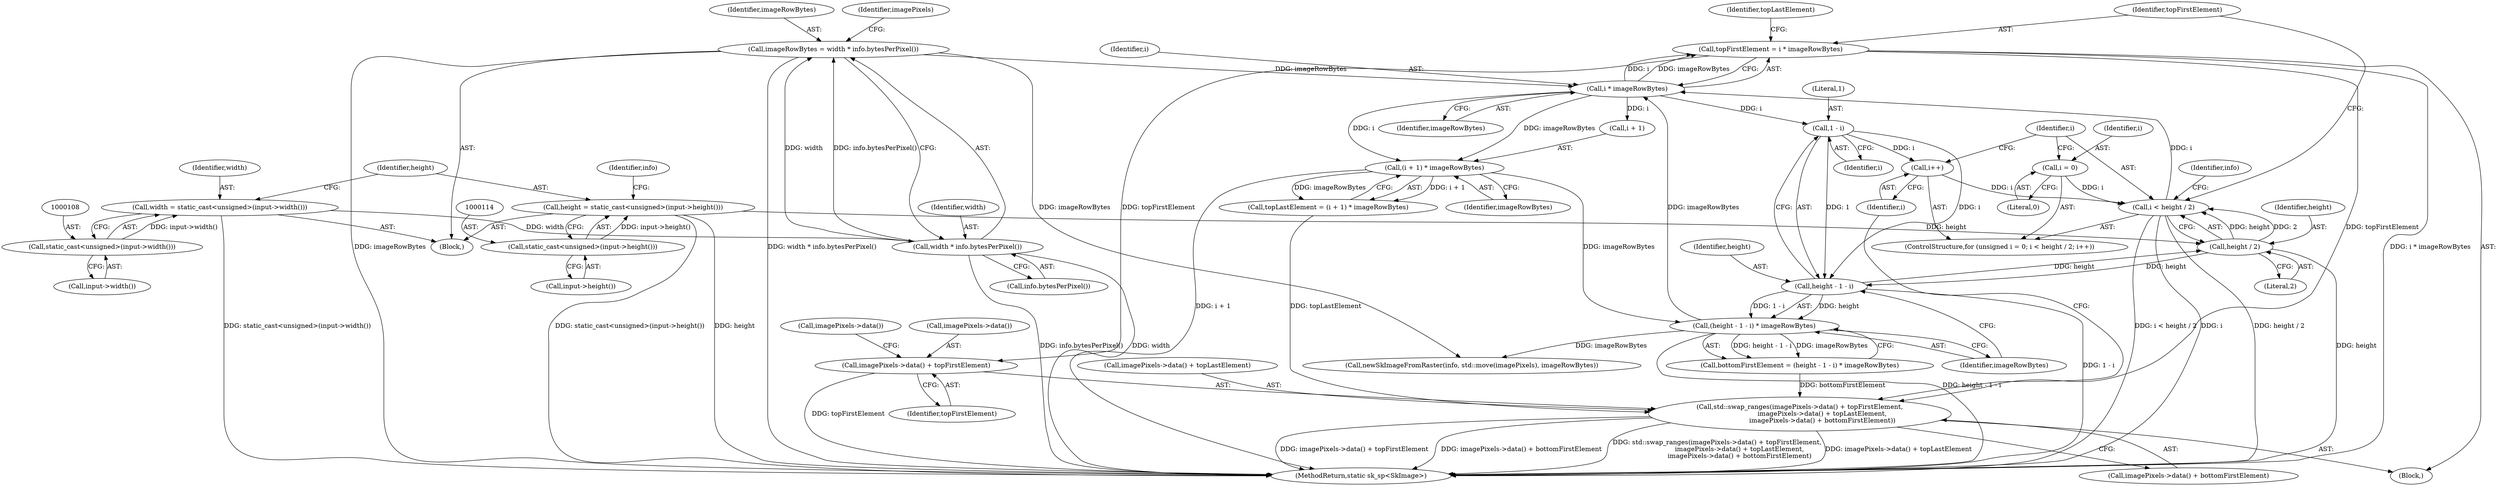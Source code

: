 digraph "0_Chrome_d59a4441697f6253e7dc3f7ae5caad6e5fd2c778_3@integer" {
"1000159" [label="(Call,topFirstElement = i * imageRowBytes)"];
"1000161" [label="(Call,i * imageRowBytes)"];
"1000150" [label="(Call,i < height / 2)"];
"1000147" [label="(Call,i = 0)"];
"1000155" [label="(Call,i++)"];
"1000178" [label="(Call,1 - i)"];
"1000152" [label="(Call,height / 2)"];
"1000111" [label="(Call,height = static_cast<unsigned>(input->height()))"];
"1000113" [label="(Call,static_cast<unsigned>(input->height()))"];
"1000176" [label="(Call,height - 1 - i)"];
"1000129" [label="(Call,imageRowBytes = width * info.bytesPerPixel())"];
"1000131" [label="(Call,width * info.bytesPerPixel())"];
"1000105" [label="(Call,width = static_cast<unsigned>(input->width()))"];
"1000107" [label="(Call,static_cast<unsigned>(input->width()))"];
"1000175" [label="(Call,(height - 1 - i) * imageRowBytes)"];
"1000167" [label="(Call,(i + 1) * imageRowBytes)"];
"1000182" [label="(Call,std::swap_ranges(imagePixels->data() + topFirstElement,\n                      imagePixels->data() + topLastElement,\n                      imagePixels->data() + bottomFirstElement))"];
"1000183" [label="(Call,imagePixels->data() + topFirstElement)"];
"1000168" [label="(Call,i + 1)"];
"1000154" [label="(Literal,2)"];
"1000189" [label="(Call,imagePixels->data() + bottomFirstElement)"];
"1000148" [label="(Identifier,i)"];
"1000185" [label="(Identifier,topFirstElement)"];
"1000175" [label="(Call,(height - 1 - i) * imageRowBytes)"];
"1000112" [label="(Identifier,height)"];
"1000193" [label="(Call,newSkImageFromRaster(info, std::move(imagePixels), imageRowBytes))"];
"1000182" [label="(Call,std::swap_ranges(imagePixels->data() + topFirstElement,\n                      imagePixels->data() + topLastElement,\n                      imagePixels->data() + bottomFirstElement))"];
"1000176" [label="(Call,height - 1 - i)"];
"1000163" [label="(Identifier,imageRowBytes)"];
"1000149" [label="(Literal,0)"];
"1000109" [label="(Call,input->width())"];
"1000155" [label="(Call,i++)"];
"1000179" [label="(Literal,1)"];
"1000113" [label="(Call,static_cast<unsigned>(input->height()))"];
"1000166" [label="(Identifier,topLastElement)"];
"1000171" [label="(Identifier,imageRowBytes)"];
"1000152" [label="(Call,height / 2)"];
"1000159" [label="(Call,topFirstElement = i * imageRowBytes)"];
"1000162" [label="(Identifier,i)"];
"1000145" [label="(ControlStructure,for (unsigned i = 0; i < height / 2; i++))"];
"1000187" [label="(Call,imagePixels->data())"];
"1000178" [label="(Call,1 - i)"];
"1000180" [label="(Identifier,i)"];
"1000181" [label="(Identifier,imageRowBytes)"];
"1000161" [label="(Call,i * imageRowBytes)"];
"1000151" [label="(Identifier,i)"];
"1000186" [label="(Call,imagePixels->data() + topLastElement)"];
"1000177" [label="(Identifier,height)"];
"1000131" [label="(Call,width * info.bytesPerPixel())"];
"1000153" [label="(Identifier,height)"];
"1000150" [label="(Call,i < height / 2)"];
"1000160" [label="(Identifier,topFirstElement)"];
"1000107" [label="(Call,static_cast<unsigned>(input->width()))"];
"1000173" [label="(Call,bottomFirstElement = (height - 1 - i) * imageRowBytes)"];
"1000132" [label="(Identifier,width)"];
"1000118" [label="(Identifier,info)"];
"1000165" [label="(Call,topLastElement = (i + 1) * imageRowBytes)"];
"1000115" [label="(Call,input->height())"];
"1000198" [label="(MethodReturn,static sk_sp<SkImage>)"];
"1000156" [label="(Identifier,i)"];
"1000106" [label="(Identifier,width)"];
"1000194" [label="(Identifier,info)"];
"1000105" [label="(Call,width = static_cast<unsigned>(input->width()))"];
"1000133" [label="(Call,info.bytesPerPixel())"];
"1000184" [label="(Call,imagePixels->data())"];
"1000103" [label="(Block,)"];
"1000130" [label="(Identifier,imageRowBytes)"];
"1000147" [label="(Call,i = 0)"];
"1000129" [label="(Call,imageRowBytes = width * info.bytesPerPixel())"];
"1000183" [label="(Call,imagePixels->data() + topFirstElement)"];
"1000157" [label="(Block,)"];
"1000167" [label="(Call,(i + 1) * imageRowBytes)"];
"1000136" [label="(Identifier,imagePixels)"];
"1000111" [label="(Call,height = static_cast<unsigned>(input->height()))"];
"1000159" -> "1000157"  [label="AST: "];
"1000159" -> "1000161"  [label="CFG: "];
"1000160" -> "1000159"  [label="AST: "];
"1000161" -> "1000159"  [label="AST: "];
"1000166" -> "1000159"  [label="CFG: "];
"1000159" -> "1000198"  [label="DDG: i * imageRowBytes"];
"1000161" -> "1000159"  [label="DDG: i"];
"1000161" -> "1000159"  [label="DDG: imageRowBytes"];
"1000159" -> "1000182"  [label="DDG: topFirstElement"];
"1000159" -> "1000183"  [label="DDG: topFirstElement"];
"1000161" -> "1000163"  [label="CFG: "];
"1000162" -> "1000161"  [label="AST: "];
"1000163" -> "1000161"  [label="AST: "];
"1000150" -> "1000161"  [label="DDG: i"];
"1000129" -> "1000161"  [label="DDG: imageRowBytes"];
"1000175" -> "1000161"  [label="DDG: imageRowBytes"];
"1000161" -> "1000167"  [label="DDG: i"];
"1000161" -> "1000167"  [label="DDG: imageRowBytes"];
"1000161" -> "1000168"  [label="DDG: i"];
"1000161" -> "1000178"  [label="DDG: i"];
"1000150" -> "1000145"  [label="AST: "];
"1000150" -> "1000152"  [label="CFG: "];
"1000151" -> "1000150"  [label="AST: "];
"1000152" -> "1000150"  [label="AST: "];
"1000160" -> "1000150"  [label="CFG: "];
"1000194" -> "1000150"  [label="CFG: "];
"1000150" -> "1000198"  [label="DDG: i < height / 2"];
"1000150" -> "1000198"  [label="DDG: i"];
"1000150" -> "1000198"  [label="DDG: height / 2"];
"1000147" -> "1000150"  [label="DDG: i"];
"1000155" -> "1000150"  [label="DDG: i"];
"1000152" -> "1000150"  [label="DDG: height"];
"1000152" -> "1000150"  [label="DDG: 2"];
"1000147" -> "1000145"  [label="AST: "];
"1000147" -> "1000149"  [label="CFG: "];
"1000148" -> "1000147"  [label="AST: "];
"1000149" -> "1000147"  [label="AST: "];
"1000151" -> "1000147"  [label="CFG: "];
"1000155" -> "1000145"  [label="AST: "];
"1000155" -> "1000156"  [label="CFG: "];
"1000156" -> "1000155"  [label="AST: "];
"1000151" -> "1000155"  [label="CFG: "];
"1000178" -> "1000155"  [label="DDG: i"];
"1000178" -> "1000176"  [label="AST: "];
"1000178" -> "1000180"  [label="CFG: "];
"1000179" -> "1000178"  [label="AST: "];
"1000180" -> "1000178"  [label="AST: "];
"1000176" -> "1000178"  [label="CFG: "];
"1000178" -> "1000176"  [label="DDG: 1"];
"1000178" -> "1000176"  [label="DDG: i"];
"1000152" -> "1000154"  [label="CFG: "];
"1000153" -> "1000152"  [label="AST: "];
"1000154" -> "1000152"  [label="AST: "];
"1000152" -> "1000198"  [label="DDG: height"];
"1000111" -> "1000152"  [label="DDG: height"];
"1000176" -> "1000152"  [label="DDG: height"];
"1000152" -> "1000176"  [label="DDG: height"];
"1000111" -> "1000103"  [label="AST: "];
"1000111" -> "1000113"  [label="CFG: "];
"1000112" -> "1000111"  [label="AST: "];
"1000113" -> "1000111"  [label="AST: "];
"1000118" -> "1000111"  [label="CFG: "];
"1000111" -> "1000198"  [label="DDG: height"];
"1000111" -> "1000198"  [label="DDG: static_cast<unsigned>(input->height())"];
"1000113" -> "1000111"  [label="DDG: input->height()"];
"1000113" -> "1000115"  [label="CFG: "];
"1000114" -> "1000113"  [label="AST: "];
"1000115" -> "1000113"  [label="AST: "];
"1000176" -> "1000175"  [label="AST: "];
"1000177" -> "1000176"  [label="AST: "];
"1000181" -> "1000176"  [label="CFG: "];
"1000176" -> "1000198"  [label="DDG: 1 - i"];
"1000176" -> "1000175"  [label="DDG: height"];
"1000176" -> "1000175"  [label="DDG: 1 - i"];
"1000129" -> "1000103"  [label="AST: "];
"1000129" -> "1000131"  [label="CFG: "];
"1000130" -> "1000129"  [label="AST: "];
"1000131" -> "1000129"  [label="AST: "];
"1000136" -> "1000129"  [label="CFG: "];
"1000129" -> "1000198"  [label="DDG: imageRowBytes"];
"1000129" -> "1000198"  [label="DDG: width * info.bytesPerPixel()"];
"1000131" -> "1000129"  [label="DDG: width"];
"1000131" -> "1000129"  [label="DDG: info.bytesPerPixel()"];
"1000129" -> "1000193"  [label="DDG: imageRowBytes"];
"1000131" -> "1000133"  [label="CFG: "];
"1000132" -> "1000131"  [label="AST: "];
"1000133" -> "1000131"  [label="AST: "];
"1000131" -> "1000198"  [label="DDG: width"];
"1000131" -> "1000198"  [label="DDG: info.bytesPerPixel()"];
"1000105" -> "1000131"  [label="DDG: width"];
"1000105" -> "1000103"  [label="AST: "];
"1000105" -> "1000107"  [label="CFG: "];
"1000106" -> "1000105"  [label="AST: "];
"1000107" -> "1000105"  [label="AST: "];
"1000112" -> "1000105"  [label="CFG: "];
"1000105" -> "1000198"  [label="DDG: static_cast<unsigned>(input->width())"];
"1000107" -> "1000105"  [label="DDG: input->width()"];
"1000107" -> "1000109"  [label="CFG: "];
"1000108" -> "1000107"  [label="AST: "];
"1000109" -> "1000107"  [label="AST: "];
"1000175" -> "1000173"  [label="AST: "];
"1000175" -> "1000181"  [label="CFG: "];
"1000181" -> "1000175"  [label="AST: "];
"1000173" -> "1000175"  [label="CFG: "];
"1000175" -> "1000198"  [label="DDG: height - 1 - i"];
"1000175" -> "1000173"  [label="DDG: height - 1 - i"];
"1000175" -> "1000173"  [label="DDG: imageRowBytes"];
"1000167" -> "1000175"  [label="DDG: imageRowBytes"];
"1000175" -> "1000193"  [label="DDG: imageRowBytes"];
"1000167" -> "1000165"  [label="AST: "];
"1000167" -> "1000171"  [label="CFG: "];
"1000168" -> "1000167"  [label="AST: "];
"1000171" -> "1000167"  [label="AST: "];
"1000165" -> "1000167"  [label="CFG: "];
"1000167" -> "1000198"  [label="DDG: i + 1"];
"1000167" -> "1000165"  [label="DDG: i + 1"];
"1000167" -> "1000165"  [label="DDG: imageRowBytes"];
"1000182" -> "1000157"  [label="AST: "];
"1000182" -> "1000189"  [label="CFG: "];
"1000183" -> "1000182"  [label="AST: "];
"1000186" -> "1000182"  [label="AST: "];
"1000189" -> "1000182"  [label="AST: "];
"1000156" -> "1000182"  [label="CFG: "];
"1000182" -> "1000198"  [label="DDG: imagePixels->data() + bottomFirstElement"];
"1000182" -> "1000198"  [label="DDG: std::swap_ranges(imagePixels->data() + topFirstElement,\n                      imagePixels->data() + topLastElement,\n                      imagePixels->data() + bottomFirstElement)"];
"1000182" -> "1000198"  [label="DDG: imagePixels->data() + topLastElement"];
"1000182" -> "1000198"  [label="DDG: imagePixels->data() + topFirstElement"];
"1000165" -> "1000182"  [label="DDG: topLastElement"];
"1000173" -> "1000182"  [label="DDG: bottomFirstElement"];
"1000183" -> "1000185"  [label="CFG: "];
"1000184" -> "1000183"  [label="AST: "];
"1000185" -> "1000183"  [label="AST: "];
"1000187" -> "1000183"  [label="CFG: "];
"1000183" -> "1000198"  [label="DDG: topFirstElement"];
}
